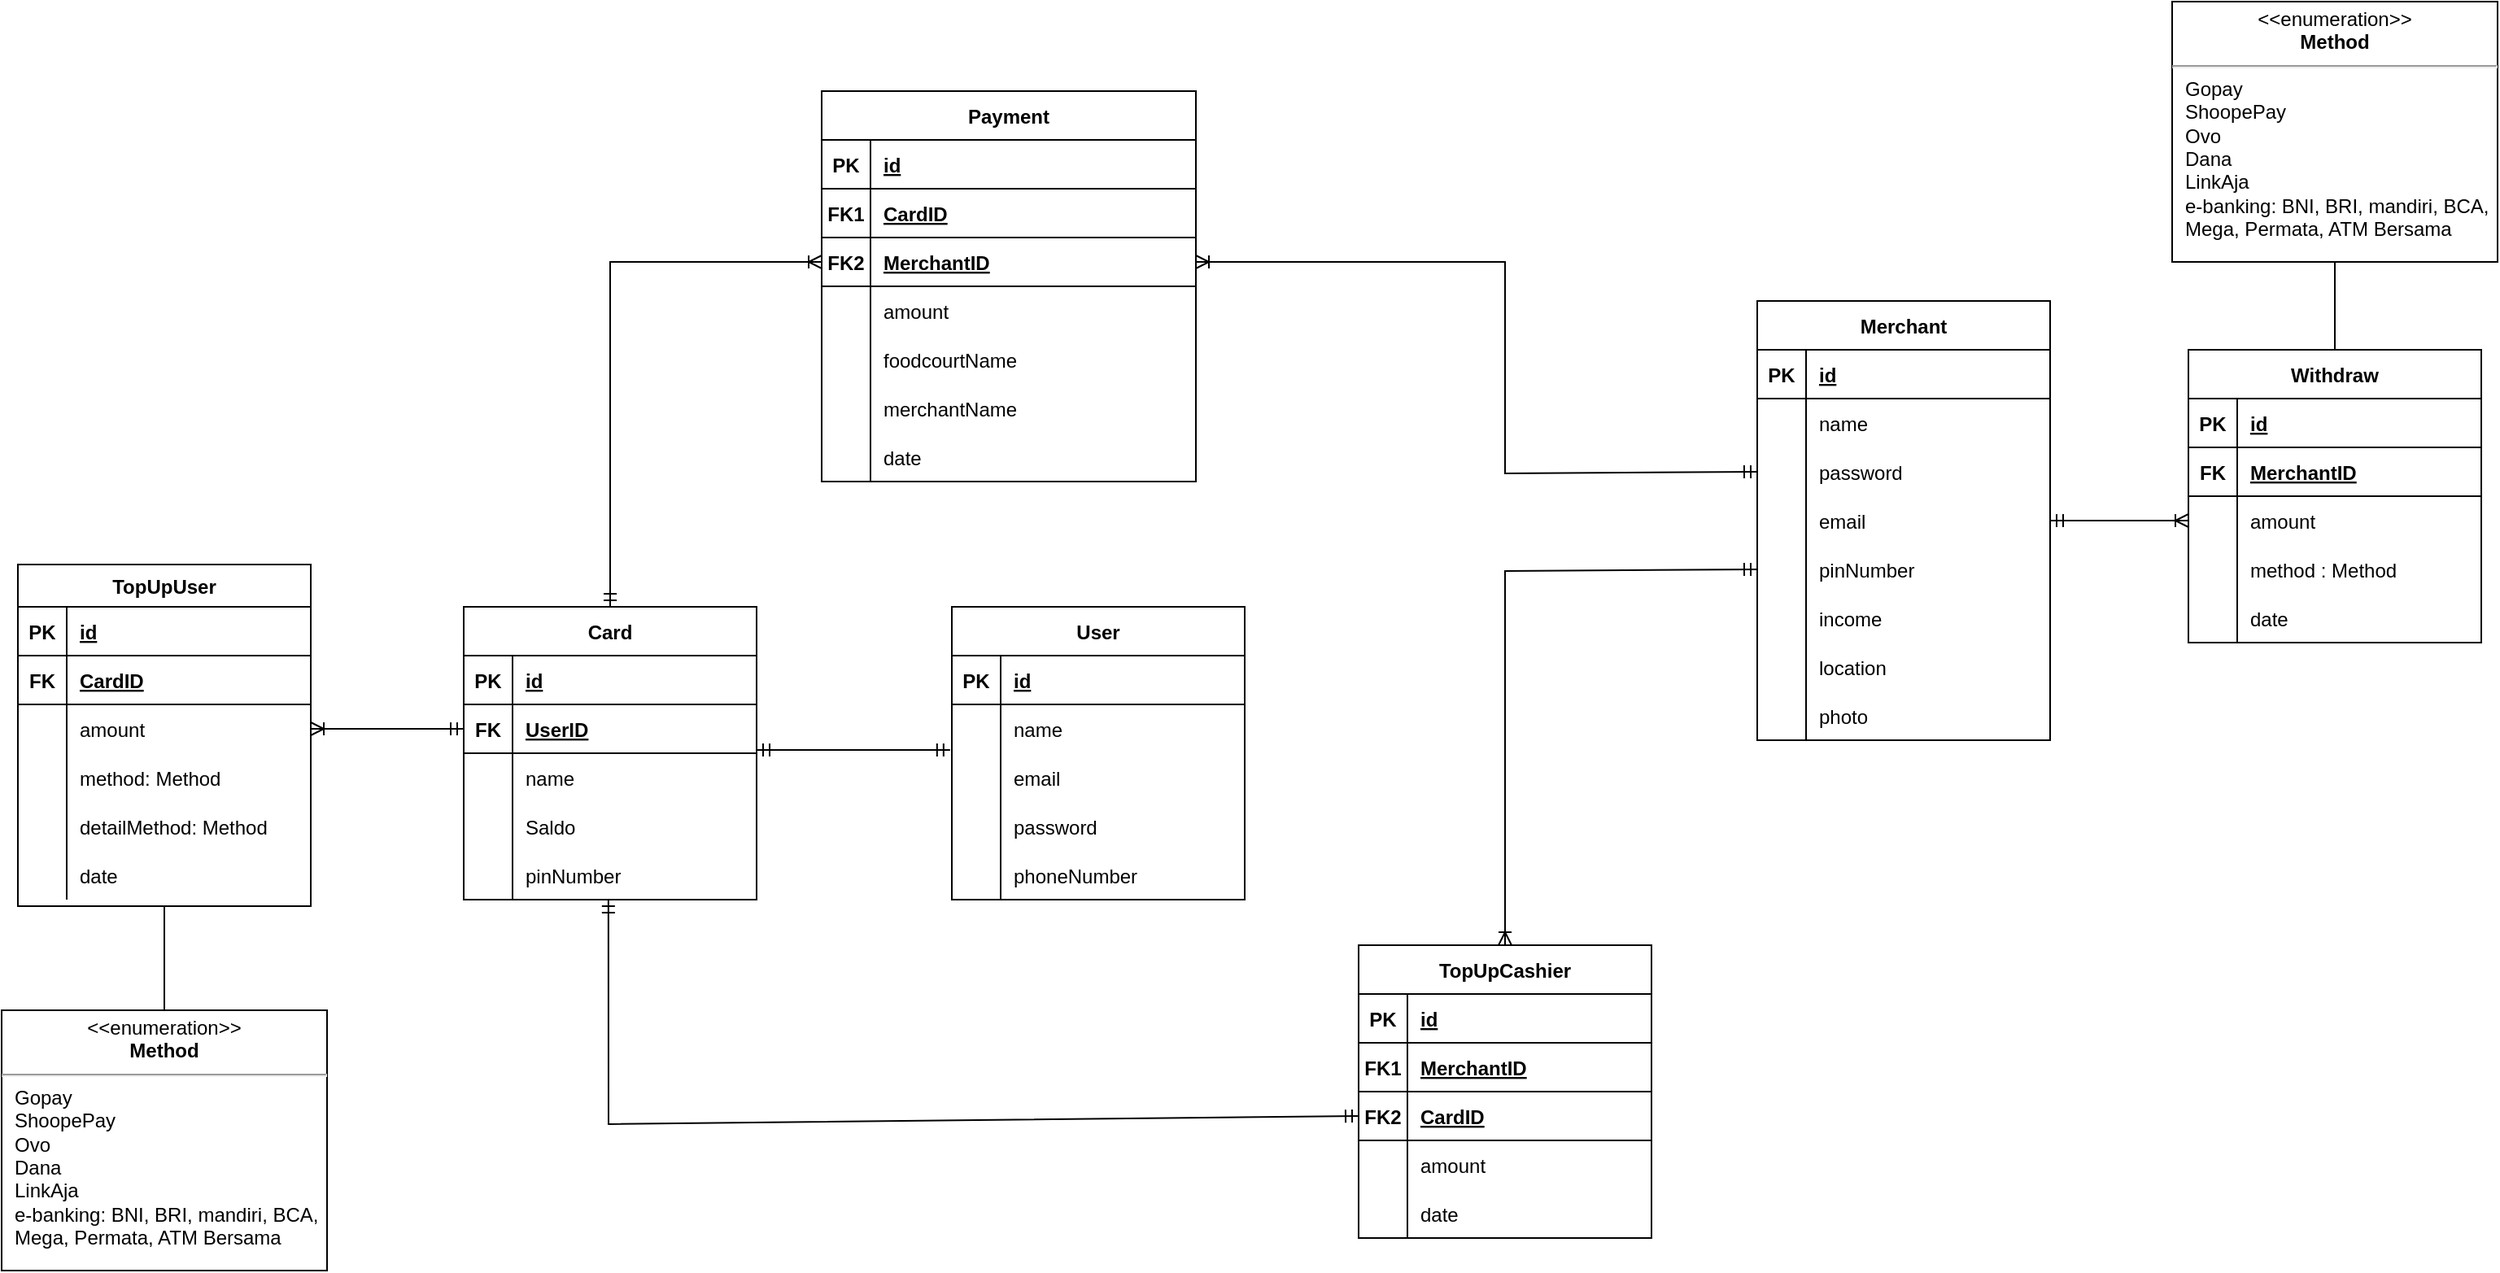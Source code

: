 <mxfile version="20.3.0" type="device"><diagram id="R2lEEEUBdFMjLlhIrx00" name="erd"><mxGraphModel dx="914" dy="1698" grid="1" gridSize="10" guides="1" tooltips="1" connect="1" arrows="1" fold="1" page="1" pageScale="1" pageWidth="850" pageHeight="1100" math="0" shadow="0" extFonts="Permanent Marker^https://fonts.googleapis.com/css?family=Permanent+Marker"><root><mxCell id="0"/><mxCell id="1" parent="0"/><mxCell id="FqCmhWOtI6CmxMC9I2Kz-1" value="Card" style="shape=table;startSize=30;container=1;collapsible=1;childLayout=tableLayout;fixedRows=1;rowLines=0;fontStyle=1;align=center;resizeLast=1;" parent="1" vertex="1"><mxGeometry x="390" y="212" width="180" height="180" as="geometry"/></mxCell><mxCell id="FqCmhWOtI6CmxMC9I2Kz-2" value="" style="shape=tableRow;horizontal=0;startSize=0;swimlaneHead=0;swimlaneBody=0;fillColor=none;collapsible=0;dropTarget=0;points=[[0,0.5],[1,0.5]];portConstraint=eastwest;top=0;left=0;right=0;bottom=1;" parent="FqCmhWOtI6CmxMC9I2Kz-1" vertex="1"><mxGeometry y="30" width="180" height="30" as="geometry"/></mxCell><mxCell id="FqCmhWOtI6CmxMC9I2Kz-3" value="PK" style="shape=partialRectangle;connectable=0;fillColor=none;top=0;left=0;bottom=0;right=0;fontStyle=1;overflow=hidden;" parent="FqCmhWOtI6CmxMC9I2Kz-2" vertex="1"><mxGeometry width="30" height="30" as="geometry"><mxRectangle width="30" height="30" as="alternateBounds"/></mxGeometry></mxCell><mxCell id="FqCmhWOtI6CmxMC9I2Kz-4" value="id" style="shape=partialRectangle;connectable=0;fillColor=none;top=0;left=0;bottom=0;right=0;align=left;spacingLeft=6;fontStyle=5;overflow=hidden;" parent="FqCmhWOtI6CmxMC9I2Kz-2" vertex="1"><mxGeometry x="30" width="150" height="30" as="geometry"><mxRectangle width="150" height="30" as="alternateBounds"/></mxGeometry></mxCell><mxCell id="FqCmhWOtI6CmxMC9I2Kz-14" value="" style="shape=tableRow;horizontal=0;startSize=0;swimlaneHead=0;swimlaneBody=0;fillColor=none;collapsible=0;dropTarget=0;points=[[0,0.5],[1,0.5]];portConstraint=eastwest;top=0;left=0;right=0;bottom=1;" parent="FqCmhWOtI6CmxMC9I2Kz-1" vertex="1"><mxGeometry y="60" width="180" height="30" as="geometry"/></mxCell><mxCell id="FqCmhWOtI6CmxMC9I2Kz-15" value="FK" style="shape=partialRectangle;connectable=0;fillColor=none;top=0;left=0;bottom=0;right=0;fontStyle=1;overflow=hidden;" parent="FqCmhWOtI6CmxMC9I2Kz-14" vertex="1"><mxGeometry width="30" height="30" as="geometry"><mxRectangle width="30" height="30" as="alternateBounds"/></mxGeometry></mxCell><mxCell id="FqCmhWOtI6CmxMC9I2Kz-16" value="UserID" style="shape=partialRectangle;connectable=0;fillColor=none;top=0;left=0;bottom=0;right=0;align=left;spacingLeft=6;fontStyle=5;overflow=hidden;" parent="FqCmhWOtI6CmxMC9I2Kz-14" vertex="1"><mxGeometry x="30" width="150" height="30" as="geometry"><mxRectangle width="150" height="30" as="alternateBounds"/></mxGeometry></mxCell><mxCell id="FqCmhWOtI6CmxMC9I2Kz-5" value="" style="shape=tableRow;horizontal=0;startSize=0;swimlaneHead=0;swimlaneBody=0;fillColor=none;collapsible=0;dropTarget=0;points=[[0,0.5],[1,0.5]];portConstraint=eastwest;top=0;left=0;right=0;bottom=0;" parent="FqCmhWOtI6CmxMC9I2Kz-1" vertex="1"><mxGeometry y="90" width="180" height="30" as="geometry"/></mxCell><mxCell id="FqCmhWOtI6CmxMC9I2Kz-6" value="" style="shape=partialRectangle;connectable=0;fillColor=none;top=0;left=0;bottom=0;right=0;editable=1;overflow=hidden;" parent="FqCmhWOtI6CmxMC9I2Kz-5" vertex="1"><mxGeometry width="30" height="30" as="geometry"><mxRectangle width="30" height="30" as="alternateBounds"/></mxGeometry></mxCell><mxCell id="FqCmhWOtI6CmxMC9I2Kz-7" value="name" style="shape=partialRectangle;connectable=0;fillColor=none;top=0;left=0;bottom=0;right=0;align=left;spacingLeft=6;overflow=hidden;" parent="FqCmhWOtI6CmxMC9I2Kz-5" vertex="1"><mxGeometry x="30" width="150" height="30" as="geometry"><mxRectangle width="150" height="30" as="alternateBounds"/></mxGeometry></mxCell><mxCell id="FqCmhWOtI6CmxMC9I2Kz-8" value="" style="shape=tableRow;horizontal=0;startSize=0;swimlaneHead=0;swimlaneBody=0;fillColor=none;collapsible=0;dropTarget=0;points=[[0,0.5],[1,0.5]];portConstraint=eastwest;top=0;left=0;right=0;bottom=0;" parent="FqCmhWOtI6CmxMC9I2Kz-1" vertex="1"><mxGeometry y="120" width="180" height="30" as="geometry"/></mxCell><mxCell id="FqCmhWOtI6CmxMC9I2Kz-9" value="" style="shape=partialRectangle;connectable=0;fillColor=none;top=0;left=0;bottom=0;right=0;editable=1;overflow=hidden;" parent="FqCmhWOtI6CmxMC9I2Kz-8" vertex="1"><mxGeometry width="30" height="30" as="geometry"><mxRectangle width="30" height="30" as="alternateBounds"/></mxGeometry></mxCell><mxCell id="FqCmhWOtI6CmxMC9I2Kz-10" value="Saldo" style="shape=partialRectangle;connectable=0;fillColor=none;top=0;left=0;bottom=0;right=0;align=left;spacingLeft=6;overflow=hidden;" parent="FqCmhWOtI6CmxMC9I2Kz-8" vertex="1"><mxGeometry x="30" width="150" height="30" as="geometry"><mxRectangle width="150" height="30" as="alternateBounds"/></mxGeometry></mxCell><mxCell id="FqCmhWOtI6CmxMC9I2Kz-11" value="" style="shape=tableRow;horizontal=0;startSize=0;swimlaneHead=0;swimlaneBody=0;fillColor=none;collapsible=0;dropTarget=0;points=[[0,0.5],[1,0.5]];portConstraint=eastwest;top=0;left=0;right=0;bottom=0;" parent="FqCmhWOtI6CmxMC9I2Kz-1" vertex="1"><mxGeometry y="150" width="180" height="30" as="geometry"/></mxCell><mxCell id="FqCmhWOtI6CmxMC9I2Kz-12" value="" style="shape=partialRectangle;connectable=0;fillColor=none;top=0;left=0;bottom=0;right=0;editable=1;overflow=hidden;" parent="FqCmhWOtI6CmxMC9I2Kz-11" vertex="1"><mxGeometry width="30" height="30" as="geometry"><mxRectangle width="30" height="30" as="alternateBounds"/></mxGeometry></mxCell><mxCell id="FqCmhWOtI6CmxMC9I2Kz-13" value="pinNumber" style="shape=partialRectangle;connectable=0;fillColor=none;top=0;left=0;bottom=0;right=0;align=left;spacingLeft=6;overflow=hidden;" parent="FqCmhWOtI6CmxMC9I2Kz-11" vertex="1"><mxGeometry x="30" width="150" height="30" as="geometry"><mxRectangle width="150" height="30" as="alternateBounds"/></mxGeometry></mxCell><mxCell id="FqCmhWOtI6CmxMC9I2Kz-17" value="User" style="shape=table;startSize=30;container=1;collapsible=1;childLayout=tableLayout;fixedRows=1;rowLines=0;fontStyle=1;align=center;resizeLast=1;" parent="1" vertex="1"><mxGeometry x="690" y="212" width="180" height="180" as="geometry"/></mxCell><mxCell id="FqCmhWOtI6CmxMC9I2Kz-18" value="" style="shape=tableRow;horizontal=0;startSize=0;swimlaneHead=0;swimlaneBody=0;fillColor=none;collapsible=0;dropTarget=0;points=[[0,0.5],[1,0.5]];portConstraint=eastwest;top=0;left=0;right=0;bottom=1;" parent="FqCmhWOtI6CmxMC9I2Kz-17" vertex="1"><mxGeometry y="30" width="180" height="30" as="geometry"/></mxCell><mxCell id="FqCmhWOtI6CmxMC9I2Kz-19" value="PK" style="shape=partialRectangle;connectable=0;fillColor=none;top=0;left=0;bottom=0;right=0;fontStyle=1;overflow=hidden;" parent="FqCmhWOtI6CmxMC9I2Kz-18" vertex="1"><mxGeometry width="30" height="30" as="geometry"><mxRectangle width="30" height="30" as="alternateBounds"/></mxGeometry></mxCell><mxCell id="FqCmhWOtI6CmxMC9I2Kz-20" value="id" style="shape=partialRectangle;connectable=0;fillColor=none;top=0;left=0;bottom=0;right=0;align=left;spacingLeft=6;fontStyle=5;overflow=hidden;" parent="FqCmhWOtI6CmxMC9I2Kz-18" vertex="1"><mxGeometry x="30" width="150" height="30" as="geometry"><mxRectangle width="150" height="30" as="alternateBounds"/></mxGeometry></mxCell><mxCell id="FqCmhWOtI6CmxMC9I2Kz-21" value="" style="shape=tableRow;horizontal=0;startSize=0;swimlaneHead=0;swimlaneBody=0;fillColor=none;collapsible=0;dropTarget=0;points=[[0,0.5],[1,0.5]];portConstraint=eastwest;top=0;left=0;right=0;bottom=0;" parent="FqCmhWOtI6CmxMC9I2Kz-17" vertex="1"><mxGeometry y="60" width="180" height="30" as="geometry"/></mxCell><mxCell id="FqCmhWOtI6CmxMC9I2Kz-22" value="" style="shape=partialRectangle;connectable=0;fillColor=none;top=0;left=0;bottom=0;right=0;editable=1;overflow=hidden;" parent="FqCmhWOtI6CmxMC9I2Kz-21" vertex="1"><mxGeometry width="30" height="30" as="geometry"><mxRectangle width="30" height="30" as="alternateBounds"/></mxGeometry></mxCell><mxCell id="FqCmhWOtI6CmxMC9I2Kz-23" value="name" style="shape=partialRectangle;connectable=0;fillColor=none;top=0;left=0;bottom=0;right=0;align=left;spacingLeft=6;overflow=hidden;" parent="FqCmhWOtI6CmxMC9I2Kz-21" vertex="1"><mxGeometry x="30" width="150" height="30" as="geometry"><mxRectangle width="150" height="30" as="alternateBounds"/></mxGeometry></mxCell><mxCell id="FqCmhWOtI6CmxMC9I2Kz-24" value="" style="shape=tableRow;horizontal=0;startSize=0;swimlaneHead=0;swimlaneBody=0;fillColor=none;collapsible=0;dropTarget=0;points=[[0,0.5],[1,0.5]];portConstraint=eastwest;top=0;left=0;right=0;bottom=0;" parent="FqCmhWOtI6CmxMC9I2Kz-17" vertex="1"><mxGeometry y="90" width="180" height="30" as="geometry"/></mxCell><mxCell id="FqCmhWOtI6CmxMC9I2Kz-25" value="" style="shape=partialRectangle;connectable=0;fillColor=none;top=0;left=0;bottom=0;right=0;editable=1;overflow=hidden;" parent="FqCmhWOtI6CmxMC9I2Kz-24" vertex="1"><mxGeometry width="30" height="30" as="geometry"><mxRectangle width="30" height="30" as="alternateBounds"/></mxGeometry></mxCell><mxCell id="FqCmhWOtI6CmxMC9I2Kz-26" value="email" style="shape=partialRectangle;connectable=0;fillColor=none;top=0;left=0;bottom=0;right=0;align=left;spacingLeft=6;overflow=hidden;" parent="FqCmhWOtI6CmxMC9I2Kz-24" vertex="1"><mxGeometry x="30" width="150" height="30" as="geometry"><mxRectangle width="150" height="30" as="alternateBounds"/></mxGeometry></mxCell><mxCell id="FqCmhWOtI6CmxMC9I2Kz-27" value="" style="shape=tableRow;horizontal=0;startSize=0;swimlaneHead=0;swimlaneBody=0;fillColor=none;collapsible=0;dropTarget=0;points=[[0,0.5],[1,0.5]];portConstraint=eastwest;top=0;left=0;right=0;bottom=0;" parent="FqCmhWOtI6CmxMC9I2Kz-17" vertex="1"><mxGeometry y="120" width="180" height="30" as="geometry"/></mxCell><mxCell id="FqCmhWOtI6CmxMC9I2Kz-28" value="" style="shape=partialRectangle;connectable=0;fillColor=none;top=0;left=0;bottom=0;right=0;editable=1;overflow=hidden;" parent="FqCmhWOtI6CmxMC9I2Kz-27" vertex="1"><mxGeometry width="30" height="30" as="geometry"><mxRectangle width="30" height="30" as="alternateBounds"/></mxGeometry></mxCell><mxCell id="FqCmhWOtI6CmxMC9I2Kz-29" value="password" style="shape=partialRectangle;connectable=0;fillColor=none;top=0;left=0;bottom=0;right=0;align=left;spacingLeft=6;overflow=hidden;" parent="FqCmhWOtI6CmxMC9I2Kz-27" vertex="1"><mxGeometry x="30" width="150" height="30" as="geometry"><mxRectangle width="150" height="30" as="alternateBounds"/></mxGeometry></mxCell><mxCell id="FqCmhWOtI6CmxMC9I2Kz-30" value="" style="shape=tableRow;horizontal=0;startSize=0;swimlaneHead=0;swimlaneBody=0;fillColor=none;collapsible=0;dropTarget=0;points=[[0,0.5],[1,0.5]];portConstraint=eastwest;top=0;left=0;right=0;bottom=0;" parent="FqCmhWOtI6CmxMC9I2Kz-17" vertex="1"><mxGeometry y="150" width="180" height="30" as="geometry"/></mxCell><mxCell id="FqCmhWOtI6CmxMC9I2Kz-31" value="" style="shape=partialRectangle;connectable=0;fillColor=none;top=0;left=0;bottom=0;right=0;editable=1;overflow=hidden;" parent="FqCmhWOtI6CmxMC9I2Kz-30" vertex="1"><mxGeometry width="30" height="30" as="geometry"><mxRectangle width="30" height="30" as="alternateBounds"/></mxGeometry></mxCell><mxCell id="FqCmhWOtI6CmxMC9I2Kz-32" value="phoneNumber" style="shape=partialRectangle;connectable=0;fillColor=none;top=0;left=0;bottom=0;right=0;align=left;spacingLeft=6;overflow=hidden;" parent="FqCmhWOtI6CmxMC9I2Kz-30" vertex="1"><mxGeometry x="30" width="150" height="30" as="geometry"><mxRectangle width="150" height="30" as="alternateBounds"/></mxGeometry></mxCell><mxCell id="FqCmhWOtI6CmxMC9I2Kz-33" value="TopUpUser" style="shape=table;startSize=26;container=1;collapsible=1;childLayout=tableLayout;fixedRows=1;rowLines=0;fontStyle=1;align=center;resizeLast=1;" parent="1" vertex="1"><mxGeometry x="116" y="186" width="180" height="210" as="geometry"/></mxCell><mxCell id="FqCmhWOtI6CmxMC9I2Kz-34" value="" style="shape=tableRow;horizontal=0;startSize=0;swimlaneHead=0;swimlaneBody=0;fillColor=none;collapsible=0;dropTarget=0;points=[[0,0.5],[1,0.5]];portConstraint=eastwest;top=0;left=0;right=0;bottom=1;" parent="FqCmhWOtI6CmxMC9I2Kz-33" vertex="1"><mxGeometry y="26" width="180" height="30" as="geometry"/></mxCell><mxCell id="FqCmhWOtI6CmxMC9I2Kz-35" value="PK" style="shape=partialRectangle;connectable=0;fillColor=none;top=0;left=0;bottom=0;right=0;fontStyle=1;overflow=hidden;" parent="FqCmhWOtI6CmxMC9I2Kz-34" vertex="1"><mxGeometry width="30" height="30" as="geometry"><mxRectangle width="30" height="30" as="alternateBounds"/></mxGeometry></mxCell><mxCell id="FqCmhWOtI6CmxMC9I2Kz-36" value="id" style="shape=partialRectangle;connectable=0;fillColor=none;top=0;left=0;bottom=0;right=0;align=left;spacingLeft=6;fontStyle=5;overflow=hidden;" parent="FqCmhWOtI6CmxMC9I2Kz-34" vertex="1"><mxGeometry x="30" width="150" height="30" as="geometry"><mxRectangle width="150" height="30" as="alternateBounds"/></mxGeometry></mxCell><mxCell id="FqCmhWOtI6CmxMC9I2Kz-37" value="" style="shape=tableRow;horizontal=0;startSize=0;swimlaneHead=0;swimlaneBody=0;fillColor=none;collapsible=0;dropTarget=0;points=[[0,0.5],[1,0.5]];portConstraint=eastwest;top=0;left=0;right=0;bottom=1;" parent="FqCmhWOtI6CmxMC9I2Kz-33" vertex="1"><mxGeometry y="56" width="180" height="30" as="geometry"/></mxCell><mxCell id="FqCmhWOtI6CmxMC9I2Kz-38" value="FK" style="shape=partialRectangle;connectable=0;fillColor=none;top=0;left=0;bottom=0;right=0;fontStyle=1;overflow=hidden;" parent="FqCmhWOtI6CmxMC9I2Kz-37" vertex="1"><mxGeometry width="30" height="30" as="geometry"><mxRectangle width="30" height="30" as="alternateBounds"/></mxGeometry></mxCell><mxCell id="FqCmhWOtI6CmxMC9I2Kz-39" value="CardID" style="shape=partialRectangle;connectable=0;fillColor=none;top=0;left=0;bottom=0;right=0;align=left;spacingLeft=6;fontStyle=5;overflow=hidden;" parent="FqCmhWOtI6CmxMC9I2Kz-37" vertex="1"><mxGeometry x="30" width="150" height="30" as="geometry"><mxRectangle width="150" height="30" as="alternateBounds"/></mxGeometry></mxCell><mxCell id="FqCmhWOtI6CmxMC9I2Kz-40" value="" style="shape=tableRow;horizontal=0;startSize=0;swimlaneHead=0;swimlaneBody=0;fillColor=none;collapsible=0;dropTarget=0;points=[[0,0.5],[1,0.5]];portConstraint=eastwest;top=0;left=0;right=0;bottom=0;" parent="FqCmhWOtI6CmxMC9I2Kz-33" vertex="1"><mxGeometry y="86" width="180" height="30" as="geometry"/></mxCell><mxCell id="FqCmhWOtI6CmxMC9I2Kz-41" value="" style="shape=partialRectangle;connectable=0;fillColor=none;top=0;left=0;bottom=0;right=0;editable=1;overflow=hidden;" parent="FqCmhWOtI6CmxMC9I2Kz-40" vertex="1"><mxGeometry width="30" height="30" as="geometry"><mxRectangle width="30" height="30" as="alternateBounds"/></mxGeometry></mxCell><mxCell id="FqCmhWOtI6CmxMC9I2Kz-42" value="amount" style="shape=partialRectangle;connectable=0;fillColor=none;top=0;left=0;bottom=0;right=0;align=left;spacingLeft=6;overflow=hidden;" parent="FqCmhWOtI6CmxMC9I2Kz-40" vertex="1"><mxGeometry x="30" width="150" height="30" as="geometry"><mxRectangle width="150" height="30" as="alternateBounds"/></mxGeometry></mxCell><mxCell id="FqCmhWOtI6CmxMC9I2Kz-43" value="" style="shape=tableRow;horizontal=0;startSize=0;swimlaneHead=0;swimlaneBody=0;fillColor=none;collapsible=0;dropTarget=0;points=[[0,0.5],[1,0.5]];portConstraint=eastwest;top=0;left=0;right=0;bottom=0;" parent="FqCmhWOtI6CmxMC9I2Kz-33" vertex="1"><mxGeometry y="116" width="180" height="30" as="geometry"/></mxCell><mxCell id="FqCmhWOtI6CmxMC9I2Kz-44" value="" style="shape=partialRectangle;connectable=0;fillColor=none;top=0;left=0;bottom=0;right=0;editable=1;overflow=hidden;" parent="FqCmhWOtI6CmxMC9I2Kz-43" vertex="1"><mxGeometry width="30" height="30" as="geometry"><mxRectangle width="30" height="30" as="alternateBounds"/></mxGeometry></mxCell><mxCell id="FqCmhWOtI6CmxMC9I2Kz-45" value="method: Method" style="shape=partialRectangle;connectable=0;fillColor=none;top=0;left=0;bottom=0;right=0;align=left;spacingLeft=6;overflow=hidden;" parent="FqCmhWOtI6CmxMC9I2Kz-43" vertex="1"><mxGeometry x="30" width="150" height="30" as="geometry"><mxRectangle width="150" height="30" as="alternateBounds"/></mxGeometry></mxCell><mxCell id="FqCmhWOtI6CmxMC9I2Kz-46" value="" style="shape=tableRow;horizontal=0;startSize=0;swimlaneHead=0;swimlaneBody=0;fillColor=none;collapsible=0;dropTarget=0;points=[[0,0.5],[1,0.5]];portConstraint=eastwest;top=0;left=0;right=0;bottom=0;" parent="FqCmhWOtI6CmxMC9I2Kz-33" vertex="1"><mxGeometry y="146" width="180" height="30" as="geometry"/></mxCell><mxCell id="FqCmhWOtI6CmxMC9I2Kz-47" value="" style="shape=partialRectangle;connectable=0;fillColor=none;top=0;left=0;bottom=0;right=0;editable=1;overflow=hidden;" parent="FqCmhWOtI6CmxMC9I2Kz-46" vertex="1"><mxGeometry width="30" height="30" as="geometry"><mxRectangle width="30" height="30" as="alternateBounds"/></mxGeometry></mxCell><mxCell id="FqCmhWOtI6CmxMC9I2Kz-48" value="detailMethod: Method" style="shape=partialRectangle;connectable=0;fillColor=none;top=0;left=0;bottom=0;right=0;align=left;spacingLeft=6;overflow=hidden;" parent="FqCmhWOtI6CmxMC9I2Kz-46" vertex="1"><mxGeometry x="30" width="150" height="30" as="geometry"><mxRectangle width="150" height="30" as="alternateBounds"/></mxGeometry></mxCell><mxCell id="FqCmhWOtI6CmxMC9I2Kz-49" value="" style="shape=tableRow;horizontal=0;startSize=0;swimlaneHead=0;swimlaneBody=0;fillColor=none;collapsible=0;dropTarget=0;points=[[0,0.5],[1,0.5]];portConstraint=eastwest;top=0;left=0;right=0;bottom=0;" parent="FqCmhWOtI6CmxMC9I2Kz-33" vertex="1"><mxGeometry y="176" width="180" height="30" as="geometry"/></mxCell><mxCell id="FqCmhWOtI6CmxMC9I2Kz-50" value="" style="shape=partialRectangle;connectable=0;fillColor=none;top=0;left=0;bottom=0;right=0;editable=1;overflow=hidden;" parent="FqCmhWOtI6CmxMC9I2Kz-49" vertex="1"><mxGeometry width="30" height="30" as="geometry"><mxRectangle width="30" height="30" as="alternateBounds"/></mxGeometry></mxCell><mxCell id="FqCmhWOtI6CmxMC9I2Kz-51" value="date" style="shape=partialRectangle;connectable=0;fillColor=none;top=0;left=0;bottom=0;right=0;align=left;spacingLeft=6;overflow=hidden;" parent="FqCmhWOtI6CmxMC9I2Kz-49" vertex="1"><mxGeometry x="30" width="150" height="30" as="geometry"><mxRectangle width="150" height="30" as="alternateBounds"/></mxGeometry></mxCell><mxCell id="FqCmhWOtI6CmxMC9I2Kz-52" value="Payment" style="shape=table;startSize=30;container=1;collapsible=1;childLayout=tableLayout;fixedRows=1;rowLines=0;fontStyle=1;align=center;resizeLast=1;" parent="1" vertex="1"><mxGeometry x="610" y="-105" width="230" height="240" as="geometry"/></mxCell><mxCell id="FqCmhWOtI6CmxMC9I2Kz-53" value="" style="shape=tableRow;horizontal=0;startSize=0;swimlaneHead=0;swimlaneBody=0;fillColor=none;collapsible=0;dropTarget=0;points=[[0,0.5],[1,0.5]];portConstraint=eastwest;top=0;left=0;right=0;bottom=1;" parent="FqCmhWOtI6CmxMC9I2Kz-52" vertex="1"><mxGeometry y="30" width="230" height="30" as="geometry"/></mxCell><mxCell id="FqCmhWOtI6CmxMC9I2Kz-54" value="PK" style="shape=partialRectangle;connectable=0;fillColor=none;top=0;left=0;bottom=0;right=0;fontStyle=1;overflow=hidden;" parent="FqCmhWOtI6CmxMC9I2Kz-53" vertex="1"><mxGeometry width="30" height="30" as="geometry"><mxRectangle width="30" height="30" as="alternateBounds"/></mxGeometry></mxCell><mxCell id="FqCmhWOtI6CmxMC9I2Kz-55" value="id" style="shape=partialRectangle;connectable=0;fillColor=none;top=0;left=0;bottom=0;right=0;align=left;spacingLeft=6;fontStyle=5;overflow=hidden;" parent="FqCmhWOtI6CmxMC9I2Kz-53" vertex="1"><mxGeometry x="30" width="200" height="30" as="geometry"><mxRectangle width="200" height="30" as="alternateBounds"/></mxGeometry></mxCell><mxCell id="FqCmhWOtI6CmxMC9I2Kz-56" value="" style="shape=tableRow;horizontal=0;startSize=0;swimlaneHead=0;swimlaneBody=0;fillColor=none;collapsible=0;dropTarget=0;points=[[0,0.5],[1,0.5]];portConstraint=eastwest;top=0;left=0;right=0;bottom=1;" parent="FqCmhWOtI6CmxMC9I2Kz-52" vertex="1"><mxGeometry y="60" width="230" height="30" as="geometry"/></mxCell><mxCell id="FqCmhWOtI6CmxMC9I2Kz-57" value="FK1" style="shape=partialRectangle;connectable=0;fillColor=none;top=0;left=0;bottom=0;right=0;fontStyle=1;overflow=hidden;" parent="FqCmhWOtI6CmxMC9I2Kz-56" vertex="1"><mxGeometry width="30" height="30" as="geometry"><mxRectangle width="30" height="30" as="alternateBounds"/></mxGeometry></mxCell><mxCell id="FqCmhWOtI6CmxMC9I2Kz-58" value="CardID" style="shape=partialRectangle;connectable=0;fillColor=none;top=0;left=0;bottom=0;right=0;align=left;spacingLeft=6;fontStyle=5;overflow=hidden;" parent="FqCmhWOtI6CmxMC9I2Kz-56" vertex="1"><mxGeometry x="30" width="200" height="30" as="geometry"><mxRectangle width="200" height="30" as="alternateBounds"/></mxGeometry></mxCell><mxCell id="5WqDuYqVGfncF-p3Dla8-6" value="" style="shape=tableRow;horizontal=0;startSize=0;swimlaneHead=0;swimlaneBody=0;fillColor=none;collapsible=0;dropTarget=0;points=[[0,0.5],[1,0.5]];portConstraint=eastwest;top=0;left=0;right=0;bottom=1;" vertex="1" parent="FqCmhWOtI6CmxMC9I2Kz-52"><mxGeometry y="90" width="230" height="30" as="geometry"/></mxCell><mxCell id="5WqDuYqVGfncF-p3Dla8-7" value="FK2" style="shape=partialRectangle;connectable=0;fillColor=none;top=0;left=0;bottom=0;right=0;fontStyle=1;overflow=hidden;" vertex="1" parent="5WqDuYqVGfncF-p3Dla8-6"><mxGeometry width="30" height="30" as="geometry"><mxRectangle width="30" height="30" as="alternateBounds"/></mxGeometry></mxCell><mxCell id="5WqDuYqVGfncF-p3Dla8-8" value="MerchantID" style="shape=partialRectangle;connectable=0;fillColor=none;top=0;left=0;bottom=0;right=0;align=left;spacingLeft=6;fontStyle=5;overflow=hidden;" vertex="1" parent="5WqDuYqVGfncF-p3Dla8-6"><mxGeometry x="30" width="200" height="30" as="geometry"><mxRectangle width="200" height="30" as="alternateBounds"/></mxGeometry></mxCell><mxCell id="FqCmhWOtI6CmxMC9I2Kz-59" value="" style="shape=tableRow;horizontal=0;startSize=0;swimlaneHead=0;swimlaneBody=0;fillColor=none;collapsible=0;dropTarget=0;points=[[0,0.5],[1,0.5]];portConstraint=eastwest;top=0;left=0;right=0;bottom=0;" parent="FqCmhWOtI6CmxMC9I2Kz-52" vertex="1"><mxGeometry y="120" width="230" height="30" as="geometry"/></mxCell><mxCell id="FqCmhWOtI6CmxMC9I2Kz-60" value="" style="shape=partialRectangle;connectable=0;fillColor=none;top=0;left=0;bottom=0;right=0;editable=1;overflow=hidden;" parent="FqCmhWOtI6CmxMC9I2Kz-59" vertex="1"><mxGeometry width="30" height="30" as="geometry"><mxRectangle width="30" height="30" as="alternateBounds"/></mxGeometry></mxCell><mxCell id="FqCmhWOtI6CmxMC9I2Kz-61" value="amount" style="shape=partialRectangle;connectable=0;fillColor=none;top=0;left=0;bottom=0;right=0;align=left;spacingLeft=6;overflow=hidden;" parent="FqCmhWOtI6CmxMC9I2Kz-59" vertex="1"><mxGeometry x="30" width="200" height="30" as="geometry"><mxRectangle width="200" height="30" as="alternateBounds"/></mxGeometry></mxCell><mxCell id="FqCmhWOtI6CmxMC9I2Kz-62" value="" style="shape=tableRow;horizontal=0;startSize=0;swimlaneHead=0;swimlaneBody=0;fillColor=none;collapsible=0;dropTarget=0;points=[[0,0.5],[1,0.5]];portConstraint=eastwest;top=0;left=0;right=0;bottom=0;" parent="FqCmhWOtI6CmxMC9I2Kz-52" vertex="1"><mxGeometry y="150" width="230" height="30" as="geometry"/></mxCell><mxCell id="FqCmhWOtI6CmxMC9I2Kz-63" value="" style="shape=partialRectangle;connectable=0;fillColor=none;top=0;left=0;bottom=0;right=0;editable=1;overflow=hidden;" parent="FqCmhWOtI6CmxMC9I2Kz-62" vertex="1"><mxGeometry width="30" height="30" as="geometry"><mxRectangle width="30" height="30" as="alternateBounds"/></mxGeometry></mxCell><mxCell id="FqCmhWOtI6CmxMC9I2Kz-64" value="foodcourtName" style="shape=partialRectangle;connectable=0;fillColor=none;top=0;left=0;bottom=0;right=0;align=left;spacingLeft=6;overflow=hidden;" parent="FqCmhWOtI6CmxMC9I2Kz-62" vertex="1"><mxGeometry x="30" width="200" height="30" as="geometry"><mxRectangle width="200" height="30" as="alternateBounds"/></mxGeometry></mxCell><mxCell id="FqCmhWOtI6CmxMC9I2Kz-65" value="" style="shape=tableRow;horizontal=0;startSize=0;swimlaneHead=0;swimlaneBody=0;fillColor=none;collapsible=0;dropTarget=0;points=[[0,0.5],[1,0.5]];portConstraint=eastwest;top=0;left=0;right=0;bottom=0;" parent="FqCmhWOtI6CmxMC9I2Kz-52" vertex="1"><mxGeometry y="180" width="230" height="30" as="geometry"/></mxCell><mxCell id="FqCmhWOtI6CmxMC9I2Kz-66" value="" style="shape=partialRectangle;connectable=0;fillColor=none;top=0;left=0;bottom=0;right=0;editable=1;overflow=hidden;" parent="FqCmhWOtI6CmxMC9I2Kz-65" vertex="1"><mxGeometry width="30" height="30" as="geometry"><mxRectangle width="30" height="30" as="alternateBounds"/></mxGeometry></mxCell><mxCell id="FqCmhWOtI6CmxMC9I2Kz-67" value="merchantName" style="shape=partialRectangle;connectable=0;fillColor=none;top=0;left=0;bottom=0;right=0;align=left;spacingLeft=6;overflow=hidden;" parent="FqCmhWOtI6CmxMC9I2Kz-65" vertex="1"><mxGeometry x="30" width="200" height="30" as="geometry"><mxRectangle width="200" height="30" as="alternateBounds"/></mxGeometry></mxCell><mxCell id="FqCmhWOtI6CmxMC9I2Kz-71" value="" style="shape=tableRow;horizontal=0;startSize=0;swimlaneHead=0;swimlaneBody=0;fillColor=none;collapsible=0;dropTarget=0;points=[[0,0.5],[1,0.5]];portConstraint=eastwest;top=0;left=0;right=0;bottom=0;" parent="FqCmhWOtI6CmxMC9I2Kz-52" vertex="1"><mxGeometry y="210" width="230" height="30" as="geometry"/></mxCell><mxCell id="FqCmhWOtI6CmxMC9I2Kz-72" value="" style="shape=partialRectangle;connectable=0;fillColor=none;top=0;left=0;bottom=0;right=0;editable=1;overflow=hidden;" parent="FqCmhWOtI6CmxMC9I2Kz-71" vertex="1"><mxGeometry width="30" height="30" as="geometry"><mxRectangle width="30" height="30" as="alternateBounds"/></mxGeometry></mxCell><mxCell id="FqCmhWOtI6CmxMC9I2Kz-73" value="date" style="shape=partialRectangle;connectable=0;fillColor=none;top=0;left=0;bottom=0;right=0;align=left;spacingLeft=6;overflow=hidden;" parent="FqCmhWOtI6CmxMC9I2Kz-71" vertex="1"><mxGeometry x="30" width="200" height="30" as="geometry"><mxRectangle width="200" height="30" as="alternateBounds"/></mxGeometry></mxCell><mxCell id="FqCmhWOtI6CmxMC9I2Kz-115" value="Merchant" style="shape=table;startSize=30;container=1;collapsible=1;childLayout=tableLayout;fixedRows=1;rowLines=0;fontStyle=1;align=center;resizeLast=1;" parent="1" vertex="1"><mxGeometry x="1185" y="24" width="180" height="270" as="geometry"/></mxCell><mxCell id="FqCmhWOtI6CmxMC9I2Kz-116" value="" style="shape=tableRow;horizontal=0;startSize=0;swimlaneHead=0;swimlaneBody=0;fillColor=none;collapsible=0;dropTarget=0;points=[[0,0.5],[1,0.5]];portConstraint=eastwest;top=0;left=0;right=0;bottom=1;" parent="FqCmhWOtI6CmxMC9I2Kz-115" vertex="1"><mxGeometry y="30" width="180" height="30" as="geometry"/></mxCell><mxCell id="FqCmhWOtI6CmxMC9I2Kz-117" value="PK" style="shape=partialRectangle;connectable=0;fillColor=none;top=0;left=0;bottom=0;right=0;fontStyle=1;overflow=hidden;" parent="FqCmhWOtI6CmxMC9I2Kz-116" vertex="1"><mxGeometry width="30" height="30" as="geometry"><mxRectangle width="30" height="30" as="alternateBounds"/></mxGeometry></mxCell><mxCell id="FqCmhWOtI6CmxMC9I2Kz-118" value="id" style="shape=partialRectangle;connectable=0;fillColor=none;top=0;left=0;bottom=0;right=0;align=left;spacingLeft=6;fontStyle=5;overflow=hidden;" parent="FqCmhWOtI6CmxMC9I2Kz-116" vertex="1"><mxGeometry x="30" width="150" height="30" as="geometry"><mxRectangle width="150" height="30" as="alternateBounds"/></mxGeometry></mxCell><mxCell id="FqCmhWOtI6CmxMC9I2Kz-122" value="" style="shape=tableRow;horizontal=0;startSize=0;swimlaneHead=0;swimlaneBody=0;fillColor=none;collapsible=0;dropTarget=0;points=[[0,0.5],[1,0.5]];portConstraint=eastwest;top=0;left=0;right=0;bottom=0;" parent="FqCmhWOtI6CmxMC9I2Kz-115" vertex="1"><mxGeometry y="60" width="180" height="30" as="geometry"/></mxCell><mxCell id="FqCmhWOtI6CmxMC9I2Kz-123" value="" style="shape=partialRectangle;connectable=0;fillColor=none;top=0;left=0;bottom=0;right=0;editable=1;overflow=hidden;" parent="FqCmhWOtI6CmxMC9I2Kz-122" vertex="1"><mxGeometry width="30" height="30" as="geometry"><mxRectangle width="30" height="30" as="alternateBounds"/></mxGeometry></mxCell><mxCell id="FqCmhWOtI6CmxMC9I2Kz-124" value="name" style="shape=partialRectangle;connectable=0;fillColor=none;top=0;left=0;bottom=0;right=0;align=left;spacingLeft=6;overflow=hidden;" parent="FqCmhWOtI6CmxMC9I2Kz-122" vertex="1"><mxGeometry x="30" width="150" height="30" as="geometry"><mxRectangle width="150" height="30" as="alternateBounds"/></mxGeometry></mxCell><mxCell id="FqCmhWOtI6CmxMC9I2Kz-128" value="" style="shape=tableRow;horizontal=0;startSize=0;swimlaneHead=0;swimlaneBody=0;fillColor=none;collapsible=0;dropTarget=0;points=[[0,0.5],[1,0.5]];portConstraint=eastwest;top=0;left=0;right=0;bottom=0;" parent="FqCmhWOtI6CmxMC9I2Kz-115" vertex="1"><mxGeometry y="90" width="180" height="30" as="geometry"/></mxCell><mxCell id="FqCmhWOtI6CmxMC9I2Kz-129" value="" style="shape=partialRectangle;connectable=0;fillColor=none;top=0;left=0;bottom=0;right=0;editable=1;overflow=hidden;" parent="FqCmhWOtI6CmxMC9I2Kz-128" vertex="1"><mxGeometry width="30" height="30" as="geometry"><mxRectangle width="30" height="30" as="alternateBounds"/></mxGeometry></mxCell><mxCell id="FqCmhWOtI6CmxMC9I2Kz-130" value="password" style="shape=partialRectangle;connectable=0;fillColor=none;top=0;left=0;bottom=0;right=0;align=left;spacingLeft=6;overflow=hidden;" parent="FqCmhWOtI6CmxMC9I2Kz-128" vertex="1"><mxGeometry x="30" width="150" height="30" as="geometry"><mxRectangle width="150" height="30" as="alternateBounds"/></mxGeometry></mxCell><mxCell id="FqCmhWOtI6CmxMC9I2Kz-131" value="" style="shape=tableRow;horizontal=0;startSize=0;swimlaneHead=0;swimlaneBody=0;fillColor=none;collapsible=0;dropTarget=0;points=[[0,0.5],[1,0.5]];portConstraint=eastwest;top=0;left=0;right=0;bottom=0;" parent="FqCmhWOtI6CmxMC9I2Kz-115" vertex="1"><mxGeometry y="120" width="180" height="30" as="geometry"/></mxCell><mxCell id="FqCmhWOtI6CmxMC9I2Kz-132" value="" style="shape=partialRectangle;connectable=0;fillColor=none;top=0;left=0;bottom=0;right=0;editable=1;overflow=hidden;" parent="FqCmhWOtI6CmxMC9I2Kz-131" vertex="1"><mxGeometry width="30" height="30" as="geometry"><mxRectangle width="30" height="30" as="alternateBounds"/></mxGeometry></mxCell><mxCell id="FqCmhWOtI6CmxMC9I2Kz-133" value="email" style="shape=partialRectangle;connectable=0;fillColor=none;top=0;left=0;bottom=0;right=0;align=left;spacingLeft=6;overflow=hidden;" parent="FqCmhWOtI6CmxMC9I2Kz-131" vertex="1"><mxGeometry x="30" width="150" height="30" as="geometry"><mxRectangle width="150" height="30" as="alternateBounds"/></mxGeometry></mxCell><mxCell id="FqCmhWOtI6CmxMC9I2Kz-134" value="" style="shape=tableRow;horizontal=0;startSize=0;swimlaneHead=0;swimlaneBody=0;fillColor=none;collapsible=0;dropTarget=0;points=[[0,0.5],[1,0.5]];portConstraint=eastwest;top=0;left=0;right=0;bottom=0;" parent="FqCmhWOtI6CmxMC9I2Kz-115" vertex="1"><mxGeometry y="150" width="180" height="30" as="geometry"/></mxCell><mxCell id="FqCmhWOtI6CmxMC9I2Kz-135" value="" style="shape=partialRectangle;connectable=0;fillColor=none;top=0;left=0;bottom=0;right=0;editable=1;overflow=hidden;" parent="FqCmhWOtI6CmxMC9I2Kz-134" vertex="1"><mxGeometry width="30" height="30" as="geometry"><mxRectangle width="30" height="30" as="alternateBounds"/></mxGeometry></mxCell><mxCell id="FqCmhWOtI6CmxMC9I2Kz-136" value="pinNumber" style="shape=partialRectangle;connectable=0;fillColor=none;top=0;left=0;bottom=0;right=0;align=left;spacingLeft=6;overflow=hidden;" parent="FqCmhWOtI6CmxMC9I2Kz-134" vertex="1"><mxGeometry x="30" width="150" height="30" as="geometry"><mxRectangle width="150" height="30" as="alternateBounds"/></mxGeometry></mxCell><mxCell id="h6gKBI_yG4vDxrFzBwtM-30" value="" style="shape=tableRow;horizontal=0;startSize=0;swimlaneHead=0;swimlaneBody=0;fillColor=none;collapsible=0;dropTarget=0;points=[[0,0.5],[1,0.5]];portConstraint=eastwest;top=0;left=0;right=0;bottom=0;" parent="FqCmhWOtI6CmxMC9I2Kz-115" vertex="1"><mxGeometry y="180" width="180" height="30" as="geometry"/></mxCell><mxCell id="h6gKBI_yG4vDxrFzBwtM-31" value="" style="shape=partialRectangle;connectable=0;fillColor=none;top=0;left=0;bottom=0;right=0;editable=1;overflow=hidden;" parent="h6gKBI_yG4vDxrFzBwtM-30" vertex="1"><mxGeometry width="30" height="30" as="geometry"><mxRectangle width="30" height="30" as="alternateBounds"/></mxGeometry></mxCell><mxCell id="h6gKBI_yG4vDxrFzBwtM-32" value="income" style="shape=partialRectangle;connectable=0;fillColor=none;top=0;left=0;bottom=0;right=0;align=left;spacingLeft=6;overflow=hidden;" parent="h6gKBI_yG4vDxrFzBwtM-30" vertex="1"><mxGeometry x="30" width="150" height="30" as="geometry"><mxRectangle width="150" height="30" as="alternateBounds"/></mxGeometry></mxCell><mxCell id="8jWPcrnWbd3ahQ-I3JWw-4" value="" style="shape=tableRow;horizontal=0;startSize=0;swimlaneHead=0;swimlaneBody=0;fillColor=none;collapsible=0;dropTarget=0;points=[[0,0.5],[1,0.5]];portConstraint=eastwest;top=0;left=0;right=0;bottom=0;" parent="FqCmhWOtI6CmxMC9I2Kz-115" vertex="1"><mxGeometry y="210" width="180" height="30" as="geometry"/></mxCell><mxCell id="8jWPcrnWbd3ahQ-I3JWw-5" value="" style="shape=partialRectangle;connectable=0;fillColor=none;top=0;left=0;bottom=0;right=0;editable=1;overflow=hidden;" parent="8jWPcrnWbd3ahQ-I3JWw-4" vertex="1"><mxGeometry width="30" height="30" as="geometry"><mxRectangle width="30" height="30" as="alternateBounds"/></mxGeometry></mxCell><mxCell id="8jWPcrnWbd3ahQ-I3JWw-6" value="location" style="shape=partialRectangle;connectable=0;fillColor=none;top=0;left=0;bottom=0;right=0;align=left;spacingLeft=6;overflow=hidden;" parent="8jWPcrnWbd3ahQ-I3JWw-4" vertex="1"><mxGeometry x="30" width="150" height="30" as="geometry"><mxRectangle width="150" height="30" as="alternateBounds"/></mxGeometry></mxCell><mxCell id="GYH3ZGPowPkrIrAVUJu4-4" value="" style="shape=tableRow;horizontal=0;startSize=0;swimlaneHead=0;swimlaneBody=0;fillColor=none;collapsible=0;dropTarget=0;points=[[0,0.5],[1,0.5]];portConstraint=eastwest;top=0;left=0;right=0;bottom=0;" parent="FqCmhWOtI6CmxMC9I2Kz-115" vertex="1"><mxGeometry y="240" width="180" height="30" as="geometry"/></mxCell><mxCell id="GYH3ZGPowPkrIrAVUJu4-5" value="" style="shape=partialRectangle;connectable=0;fillColor=none;top=0;left=0;bottom=0;right=0;editable=1;overflow=hidden;" parent="GYH3ZGPowPkrIrAVUJu4-4" vertex="1"><mxGeometry width="30" height="30" as="geometry"><mxRectangle width="30" height="30" as="alternateBounds"/></mxGeometry></mxCell><mxCell id="GYH3ZGPowPkrIrAVUJu4-6" value="photo" style="shape=partialRectangle;connectable=0;fillColor=none;top=0;left=0;bottom=0;right=0;align=left;spacingLeft=6;overflow=hidden;" parent="GYH3ZGPowPkrIrAVUJu4-4" vertex="1"><mxGeometry x="30" width="150" height="30" as="geometry"><mxRectangle width="150" height="30" as="alternateBounds"/></mxGeometry></mxCell><mxCell id="FqCmhWOtI6CmxMC9I2Kz-188" value="" style="fontSize=12;html=1;endArrow=ERoneToMany;startArrow=ERmandOne;rounded=0;exitX=0;exitY=0.5;exitDx=0;exitDy=0;entryX=1;entryY=0.5;entryDx=0;entryDy=0;" parent="1" source="FqCmhWOtI6CmxMC9I2Kz-14" target="FqCmhWOtI6CmxMC9I2Kz-40" edge="1"><mxGeometry width="100" height="100" relative="1" as="geometry"><mxPoint x="690" y="450" as="sourcePoint"/><mxPoint x="790" y="350" as="targetPoint"/></mxGeometry></mxCell><mxCell id="FqCmhWOtI6CmxMC9I2Kz-189" value="" style="fontSize=12;html=1;endArrow=ERoneToMany;startArrow=ERmandOne;rounded=0;exitX=0.5;exitY=0;exitDx=0;exitDy=0;entryX=0;entryY=0.5;entryDx=0;entryDy=0;" parent="1" source="FqCmhWOtI6CmxMC9I2Kz-1" edge="1"><mxGeometry width="100" height="100" relative="1" as="geometry"><mxPoint x="690" y="180" as="sourcePoint"/><mxPoint x="610" as="targetPoint"/><Array as="points"><mxPoint x="480"/></Array></mxGeometry></mxCell><mxCell id="FqCmhWOtI6CmxMC9I2Kz-205" value="&lt;p style=&quot;margin:0px;margin-top:4px;text-align:center;&quot;&gt;&amp;lt;&amp;lt;enumeration&amp;gt;&amp;gt;&lt;br&gt;&lt;b&gt;Method&lt;/b&gt;&lt;/p&gt;&lt;hr&gt;&lt;p style=&quot;margin:0px;margin-left:8px;text-align:left;&quot;&gt;Gopay&lt;/p&gt;&lt;p style=&quot;margin:0px;margin-left:8px;text-align:left;&quot;&gt;ShoopePay&lt;/p&gt;&lt;p style=&quot;margin:0px;margin-left:8px;text-align:left;&quot;&gt;Ovo&lt;/p&gt;&lt;p style=&quot;margin:0px;margin-left:8px;text-align:left;&quot;&gt;Dana&lt;/p&gt;&lt;p style=&quot;margin:0px;margin-left:8px;text-align:left;&quot;&gt;LinkAja&lt;/p&gt;&lt;p style=&quot;margin:0px;margin-left:8px;text-align:left;&quot;&gt;e-banking: BNI, BRI, mandiri, BCA, Mega, Permata, ATM Bersama&lt;/p&gt;" style="shape=rect;html=1;overflow=fill;whiteSpace=wrap;" parent="1" vertex="1"><mxGeometry x="106" y="460" width="200" height="160" as="geometry"/></mxCell><mxCell id="FqCmhWOtI6CmxMC9I2Kz-206" value="" style="endArrow=none;html=1;rounded=0;exitX=0.5;exitY=0;exitDx=0;exitDy=0;entryX=0.5;entryY=1;entryDx=0;entryDy=0;" parent="1" source="FqCmhWOtI6CmxMC9I2Kz-205" target="FqCmhWOtI6CmxMC9I2Kz-33" edge="1"><mxGeometry width="50" height="50" relative="1" as="geometry"><mxPoint x="370" y="530" as="sourcePoint"/><mxPoint x="420" y="480" as="targetPoint"/></mxGeometry></mxCell><mxCell id="wKFkkpf9ey4m3KCYCqk1-1" value="" style="fontSize=12;html=1;endArrow=ERmandOne;startArrow=ERmandOne;rounded=0;entryX=-0.006;entryY=-0.067;entryDx=0;entryDy=0;entryPerimeter=0;exitX=1;exitY=-0.067;exitDx=0;exitDy=0;exitPerimeter=0;" parent="1" source="FqCmhWOtI6CmxMC9I2Kz-5" target="FqCmhWOtI6CmxMC9I2Kz-24" edge="1"><mxGeometry width="100" height="100" relative="1" as="geometry"><mxPoint x="550" y="360" as="sourcePoint"/><mxPoint x="650" y="260" as="targetPoint"/></mxGeometry></mxCell><mxCell id="h6gKBI_yG4vDxrFzBwtM-1" value="Withdraw" style="shape=table;startSize=30;container=1;collapsible=1;childLayout=tableLayout;fixedRows=1;rowLines=0;fontStyle=1;align=center;resizeLast=1;" parent="1" vertex="1"><mxGeometry x="1450" y="54" width="180" height="180" as="geometry"/></mxCell><mxCell id="h6gKBI_yG4vDxrFzBwtM-2" value="" style="shape=tableRow;horizontal=0;startSize=0;swimlaneHead=0;swimlaneBody=0;fillColor=none;collapsible=0;dropTarget=0;points=[[0,0.5],[1,0.5]];portConstraint=eastwest;top=0;left=0;right=0;bottom=1;" parent="h6gKBI_yG4vDxrFzBwtM-1" vertex="1"><mxGeometry y="30" width="180" height="30" as="geometry"/></mxCell><mxCell id="h6gKBI_yG4vDxrFzBwtM-3" value="PK" style="shape=partialRectangle;connectable=0;fillColor=none;top=0;left=0;bottom=0;right=0;fontStyle=1;overflow=hidden;" parent="h6gKBI_yG4vDxrFzBwtM-2" vertex="1"><mxGeometry width="30" height="30" as="geometry"><mxRectangle width="30" height="30" as="alternateBounds"/></mxGeometry></mxCell><mxCell id="h6gKBI_yG4vDxrFzBwtM-4" value="id" style="shape=partialRectangle;connectable=0;fillColor=none;top=0;left=0;bottom=0;right=0;align=left;spacingLeft=6;fontStyle=5;overflow=hidden;" parent="h6gKBI_yG4vDxrFzBwtM-2" vertex="1"><mxGeometry x="30" width="150" height="30" as="geometry"><mxRectangle width="150" height="30" as="alternateBounds"/></mxGeometry></mxCell><mxCell id="h6gKBI_yG4vDxrFzBwtM-23" value="" style="shape=tableRow;horizontal=0;startSize=0;swimlaneHead=0;swimlaneBody=0;fillColor=none;collapsible=0;dropTarget=0;points=[[0,0.5],[1,0.5]];portConstraint=eastwest;top=0;left=0;right=0;bottom=1;" parent="h6gKBI_yG4vDxrFzBwtM-1" vertex="1"><mxGeometry y="60" width="180" height="30" as="geometry"/></mxCell><mxCell id="h6gKBI_yG4vDxrFzBwtM-24" value="FK" style="shape=partialRectangle;connectable=0;fillColor=none;top=0;left=0;bottom=0;right=0;fontStyle=1;overflow=hidden;" parent="h6gKBI_yG4vDxrFzBwtM-23" vertex="1"><mxGeometry width="30" height="30" as="geometry"><mxRectangle width="30" height="30" as="alternateBounds"/></mxGeometry></mxCell><mxCell id="h6gKBI_yG4vDxrFzBwtM-25" value="MerchantID" style="shape=partialRectangle;connectable=0;fillColor=none;top=0;left=0;bottom=0;right=0;align=left;spacingLeft=6;fontStyle=5;overflow=hidden;" parent="h6gKBI_yG4vDxrFzBwtM-23" vertex="1"><mxGeometry x="30" width="150" height="30" as="geometry"><mxRectangle width="150" height="30" as="alternateBounds"/></mxGeometry></mxCell><mxCell id="h6gKBI_yG4vDxrFzBwtM-5" value="" style="shape=tableRow;horizontal=0;startSize=0;swimlaneHead=0;swimlaneBody=0;fillColor=none;collapsible=0;dropTarget=0;points=[[0,0.5],[1,0.5]];portConstraint=eastwest;top=0;left=0;right=0;bottom=0;" parent="h6gKBI_yG4vDxrFzBwtM-1" vertex="1"><mxGeometry y="90" width="180" height="30" as="geometry"/></mxCell><mxCell id="h6gKBI_yG4vDxrFzBwtM-6" value="" style="shape=partialRectangle;connectable=0;fillColor=none;top=0;left=0;bottom=0;right=0;editable=1;overflow=hidden;" parent="h6gKBI_yG4vDxrFzBwtM-5" vertex="1"><mxGeometry width="30" height="30" as="geometry"><mxRectangle width="30" height="30" as="alternateBounds"/></mxGeometry></mxCell><mxCell id="h6gKBI_yG4vDxrFzBwtM-7" value="amount" style="shape=partialRectangle;connectable=0;fillColor=none;top=0;left=0;bottom=0;right=0;align=left;spacingLeft=6;overflow=hidden;" parent="h6gKBI_yG4vDxrFzBwtM-5" vertex="1"><mxGeometry x="30" width="150" height="30" as="geometry"><mxRectangle width="150" height="30" as="alternateBounds"/></mxGeometry></mxCell><mxCell id="h6gKBI_yG4vDxrFzBwtM-8" value="" style="shape=tableRow;horizontal=0;startSize=0;swimlaneHead=0;swimlaneBody=0;fillColor=none;collapsible=0;dropTarget=0;points=[[0,0.5],[1,0.5]];portConstraint=eastwest;top=0;left=0;right=0;bottom=0;" parent="h6gKBI_yG4vDxrFzBwtM-1" vertex="1"><mxGeometry y="120" width="180" height="30" as="geometry"/></mxCell><mxCell id="h6gKBI_yG4vDxrFzBwtM-9" value="" style="shape=partialRectangle;connectable=0;fillColor=none;top=0;left=0;bottom=0;right=0;editable=1;overflow=hidden;" parent="h6gKBI_yG4vDxrFzBwtM-8" vertex="1"><mxGeometry width="30" height="30" as="geometry"><mxRectangle width="30" height="30" as="alternateBounds"/></mxGeometry></mxCell><mxCell id="h6gKBI_yG4vDxrFzBwtM-10" value="method : Method" style="shape=partialRectangle;connectable=0;fillColor=none;top=0;left=0;bottom=0;right=0;align=left;spacingLeft=6;overflow=hidden;" parent="h6gKBI_yG4vDxrFzBwtM-8" vertex="1"><mxGeometry x="30" width="150" height="30" as="geometry"><mxRectangle width="150" height="30" as="alternateBounds"/></mxGeometry></mxCell><mxCell id="8jWPcrnWbd3ahQ-I3JWw-1" value="" style="shape=tableRow;horizontal=0;startSize=0;swimlaneHead=0;swimlaneBody=0;fillColor=none;collapsible=0;dropTarget=0;points=[[0,0.5],[1,0.5]];portConstraint=eastwest;top=0;left=0;right=0;bottom=0;" parent="h6gKBI_yG4vDxrFzBwtM-1" vertex="1"><mxGeometry y="150" width="180" height="30" as="geometry"/></mxCell><mxCell id="8jWPcrnWbd3ahQ-I3JWw-2" value="" style="shape=partialRectangle;connectable=0;fillColor=none;top=0;left=0;bottom=0;right=0;editable=1;overflow=hidden;" parent="8jWPcrnWbd3ahQ-I3JWw-1" vertex="1"><mxGeometry width="30" height="30" as="geometry"><mxRectangle width="30" height="30" as="alternateBounds"/></mxGeometry></mxCell><mxCell id="8jWPcrnWbd3ahQ-I3JWw-3" value="date" style="shape=partialRectangle;connectable=0;fillColor=none;top=0;left=0;bottom=0;right=0;align=left;spacingLeft=6;overflow=hidden;" parent="8jWPcrnWbd3ahQ-I3JWw-1" vertex="1"><mxGeometry x="30" width="150" height="30" as="geometry"><mxRectangle width="150" height="30" as="alternateBounds"/></mxGeometry></mxCell><mxCell id="h6gKBI_yG4vDxrFzBwtM-26" value="&lt;p style=&quot;margin:0px;margin-top:4px;text-align:center;&quot;&gt;&amp;lt;&amp;lt;enumeration&amp;gt;&amp;gt;&lt;br&gt;&lt;b&gt;Method&lt;/b&gt;&lt;/p&gt;&lt;hr&gt;&lt;p style=&quot;margin:0px;margin-left:8px;text-align:left;&quot;&gt;Gopay&lt;/p&gt;&lt;p style=&quot;margin:0px;margin-left:8px;text-align:left;&quot;&gt;ShoopePay&lt;/p&gt;&lt;p style=&quot;margin:0px;margin-left:8px;text-align:left;&quot;&gt;Ovo&lt;/p&gt;&lt;p style=&quot;margin:0px;margin-left:8px;text-align:left;&quot;&gt;Dana&lt;/p&gt;&lt;p style=&quot;margin:0px;margin-left:8px;text-align:left;&quot;&gt;LinkAja&lt;/p&gt;&lt;p style=&quot;margin:0px;margin-left:8px;text-align:left;&quot;&gt;e-banking: BNI, BRI, mandiri, BCA, Mega, Permata, ATM Bersama&lt;/p&gt;" style="shape=rect;html=1;overflow=fill;whiteSpace=wrap;" parent="1" vertex="1"><mxGeometry x="1440" y="-160" width="200" height="160" as="geometry"/></mxCell><mxCell id="h6gKBI_yG4vDxrFzBwtM-28" value="" style="fontSize=12;html=1;endArrow=ERoneToMany;startArrow=ERmandOne;rounded=0;exitX=1;exitY=0.5;exitDx=0;exitDy=0;entryX=0;entryY=0.5;entryDx=0;entryDy=0;" parent="1" target="h6gKBI_yG4vDxrFzBwtM-5" edge="1" source="FqCmhWOtI6CmxMC9I2Kz-131"><mxGeometry width="100" height="100" relative="1" as="geometry"><mxPoint x="1410" y="180" as="sourcePoint"/><mxPoint x="1510" y="180" as="targetPoint"/></mxGeometry></mxCell><mxCell id="h6gKBI_yG4vDxrFzBwtM-29" value="" style="endArrow=none;html=1;rounded=0;entryX=0.5;entryY=1;entryDx=0;entryDy=0;exitX=0.5;exitY=0;exitDx=0;exitDy=0;" parent="1" source="h6gKBI_yG4vDxrFzBwtM-1" target="h6gKBI_yG4vDxrFzBwtM-26" edge="1"><mxGeometry width="50" height="50" relative="1" as="geometry"><mxPoint x="1420" y="-125" as="sourcePoint"/><mxPoint x="1520" y="230" as="targetPoint"/></mxGeometry></mxCell><mxCell id="QjOH1rGtmvOx4NbgPMew-2" value="TopUpCashier" style="shape=table;startSize=30;container=1;collapsible=1;childLayout=tableLayout;fixedRows=1;rowLines=0;fontStyle=1;align=center;resizeLast=1;" parent="1" vertex="1"><mxGeometry x="940" y="420" width="180" height="180" as="geometry"/></mxCell><mxCell id="QjOH1rGtmvOx4NbgPMew-3" value="" style="shape=tableRow;horizontal=0;startSize=0;swimlaneHead=0;swimlaneBody=0;fillColor=none;collapsible=0;dropTarget=0;points=[[0,0.5],[1,0.5]];portConstraint=eastwest;top=0;left=0;right=0;bottom=1;" parent="QjOH1rGtmvOx4NbgPMew-2" vertex="1"><mxGeometry y="30" width="180" height="30" as="geometry"/></mxCell><mxCell id="QjOH1rGtmvOx4NbgPMew-4" value="PK" style="shape=partialRectangle;connectable=0;fillColor=none;top=0;left=0;bottom=0;right=0;fontStyle=1;overflow=hidden;" parent="QjOH1rGtmvOx4NbgPMew-3" vertex="1"><mxGeometry width="30" height="30" as="geometry"><mxRectangle width="30" height="30" as="alternateBounds"/></mxGeometry></mxCell><mxCell id="QjOH1rGtmvOx4NbgPMew-5" value="id" style="shape=partialRectangle;connectable=0;fillColor=none;top=0;left=0;bottom=0;right=0;align=left;spacingLeft=6;fontStyle=5;overflow=hidden;" parent="QjOH1rGtmvOx4NbgPMew-3" vertex="1"><mxGeometry x="30" width="150" height="30" as="geometry"><mxRectangle width="150" height="30" as="alternateBounds"/></mxGeometry></mxCell><mxCell id="QjOH1rGtmvOx4NbgPMew-6" value="" style="shape=tableRow;horizontal=0;startSize=0;swimlaneHead=0;swimlaneBody=0;fillColor=none;collapsible=0;dropTarget=0;points=[[0,0.5],[1,0.5]];portConstraint=eastwest;top=0;left=0;right=0;bottom=1;" parent="QjOH1rGtmvOx4NbgPMew-2" vertex="1"><mxGeometry y="60" width="180" height="30" as="geometry"/></mxCell><mxCell id="QjOH1rGtmvOx4NbgPMew-7" value="FK1" style="shape=partialRectangle;connectable=0;fillColor=none;top=0;left=0;bottom=0;right=0;fontStyle=1;overflow=hidden;" parent="QjOH1rGtmvOx4NbgPMew-6" vertex="1"><mxGeometry width="30" height="30" as="geometry"><mxRectangle width="30" height="30" as="alternateBounds"/></mxGeometry></mxCell><mxCell id="QjOH1rGtmvOx4NbgPMew-8" value="MerchantID" style="shape=partialRectangle;connectable=0;fillColor=none;top=0;left=0;bottom=0;right=0;align=left;spacingLeft=6;fontStyle=5;overflow=hidden;" parent="QjOH1rGtmvOx4NbgPMew-6" vertex="1"><mxGeometry x="30" width="150" height="30" as="geometry"><mxRectangle width="150" height="30" as="alternateBounds"/></mxGeometry></mxCell><mxCell id="QjOH1rGtmvOx4NbgPMew-21" value="" style="shape=tableRow;horizontal=0;startSize=0;swimlaneHead=0;swimlaneBody=0;fillColor=none;collapsible=0;dropTarget=0;points=[[0,0.5],[1,0.5]];portConstraint=eastwest;top=0;left=0;right=0;bottom=1;" parent="QjOH1rGtmvOx4NbgPMew-2" vertex="1"><mxGeometry y="90" width="180" height="30" as="geometry"/></mxCell><mxCell id="QjOH1rGtmvOx4NbgPMew-22" value="FK2" style="shape=partialRectangle;connectable=0;fillColor=none;top=0;left=0;bottom=0;right=0;fontStyle=1;overflow=hidden;" parent="QjOH1rGtmvOx4NbgPMew-21" vertex="1"><mxGeometry width="30" height="30" as="geometry"><mxRectangle width="30" height="30" as="alternateBounds"/></mxGeometry></mxCell><mxCell id="QjOH1rGtmvOx4NbgPMew-23" value="CardID" style="shape=partialRectangle;connectable=0;fillColor=none;top=0;left=0;bottom=0;right=0;align=left;spacingLeft=6;fontStyle=5;overflow=hidden;" parent="QjOH1rGtmvOx4NbgPMew-21" vertex="1"><mxGeometry x="30" width="150" height="30" as="geometry"><mxRectangle width="150" height="30" as="alternateBounds"/></mxGeometry></mxCell><mxCell id="QjOH1rGtmvOx4NbgPMew-9" value="" style="shape=tableRow;horizontal=0;startSize=0;swimlaneHead=0;swimlaneBody=0;fillColor=none;collapsible=0;dropTarget=0;points=[[0,0.5],[1,0.5]];portConstraint=eastwest;top=0;left=0;right=0;bottom=0;" parent="QjOH1rGtmvOx4NbgPMew-2" vertex="1"><mxGeometry y="120" width="180" height="30" as="geometry"/></mxCell><mxCell id="QjOH1rGtmvOx4NbgPMew-10" value="" style="shape=partialRectangle;connectable=0;fillColor=none;top=0;left=0;bottom=0;right=0;editable=1;overflow=hidden;" parent="QjOH1rGtmvOx4NbgPMew-9" vertex="1"><mxGeometry width="30" height="30" as="geometry"><mxRectangle width="30" height="30" as="alternateBounds"/></mxGeometry></mxCell><mxCell id="QjOH1rGtmvOx4NbgPMew-11" value="amount" style="shape=partialRectangle;connectable=0;fillColor=none;top=0;left=0;bottom=0;right=0;align=left;spacingLeft=6;overflow=hidden;" parent="QjOH1rGtmvOx4NbgPMew-9" vertex="1"><mxGeometry x="30" width="150" height="30" as="geometry"><mxRectangle width="150" height="30" as="alternateBounds"/></mxGeometry></mxCell><mxCell id="QjOH1rGtmvOx4NbgPMew-24" value="" style="shape=tableRow;horizontal=0;startSize=0;swimlaneHead=0;swimlaneBody=0;fillColor=none;collapsible=0;dropTarget=0;points=[[0,0.5],[1,0.5]];portConstraint=eastwest;top=0;left=0;right=0;bottom=0;" parent="QjOH1rGtmvOx4NbgPMew-2" vertex="1"><mxGeometry y="150" width="180" height="30" as="geometry"/></mxCell><mxCell id="QjOH1rGtmvOx4NbgPMew-25" value="" style="shape=partialRectangle;connectable=0;fillColor=none;top=0;left=0;bottom=0;right=0;editable=1;overflow=hidden;" parent="QjOH1rGtmvOx4NbgPMew-24" vertex="1"><mxGeometry width="30" height="30" as="geometry"><mxRectangle width="30" height="30" as="alternateBounds"/></mxGeometry></mxCell><mxCell id="QjOH1rGtmvOx4NbgPMew-26" value="date" style="shape=partialRectangle;connectable=0;fillColor=none;top=0;left=0;bottom=0;right=0;align=left;spacingLeft=6;overflow=hidden;" parent="QjOH1rGtmvOx4NbgPMew-24" vertex="1"><mxGeometry x="30" width="150" height="30" as="geometry"><mxRectangle width="150" height="30" as="alternateBounds"/></mxGeometry></mxCell><mxCell id="QjOH1rGtmvOx4NbgPMew-18" value="" style="fontSize=12;html=1;endArrow=ERoneToMany;startArrow=ERmandOne;rounded=0;entryX=0.5;entryY=0;entryDx=0;entryDy=0;exitX=0;exitY=0.5;exitDx=0;exitDy=0;" parent="1" source="FqCmhWOtI6CmxMC9I2Kz-134" target="QjOH1rGtmvOx4NbgPMew-2" edge="1"><mxGeometry width="100" height="100" relative="1" as="geometry"><mxPoint x="1280" y="110" as="sourcePoint"/><mxPoint x="670" y="660" as="targetPoint"/><Array as="points"><mxPoint x="1030" y="190"/></Array></mxGeometry></mxCell><mxCell id="QjOH1rGtmvOx4NbgPMew-20" value="" style="fontSize=12;html=1;endArrow=ERmandOne;startArrow=ERmandOne;rounded=0;entryX=0;entryY=0.5;entryDx=0;entryDy=0;exitX=0.494;exitY=1;exitDx=0;exitDy=0;exitPerimeter=0;" parent="1" edge="1" target="QjOH1rGtmvOx4NbgPMew-21" source="FqCmhWOtI6CmxMC9I2Kz-11"><mxGeometry width="100" height="100" relative="1" as="geometry"><mxPoint x="490" y="410" as="sourcePoint"/><mxPoint x="690" y="735" as="targetPoint"/><Array as="points"><mxPoint x="479" y="530"/></Array></mxGeometry></mxCell><mxCell id="5WqDuYqVGfncF-p3Dla8-5" value="" style="fontSize=12;html=1;endArrow=ERoneToMany;startArrow=ERmandOne;rounded=0;exitX=0;exitY=0.5;exitDx=0;exitDy=0;entryX=1;entryY=0.5;entryDx=0;entryDy=0;" edge="1" parent="1" source="FqCmhWOtI6CmxMC9I2Kz-128" target="5WqDuYqVGfncF-p3Dla8-6"><mxGeometry width="100" height="100" relative="1" as="geometry"><mxPoint x="940" y="70" as="sourcePoint"/><mxPoint x="1040" y="-30" as="targetPoint"/><Array as="points"><mxPoint x="1030" y="130"/><mxPoint x="1030"/></Array></mxGeometry></mxCell></root></mxGraphModel></diagram></mxfile>